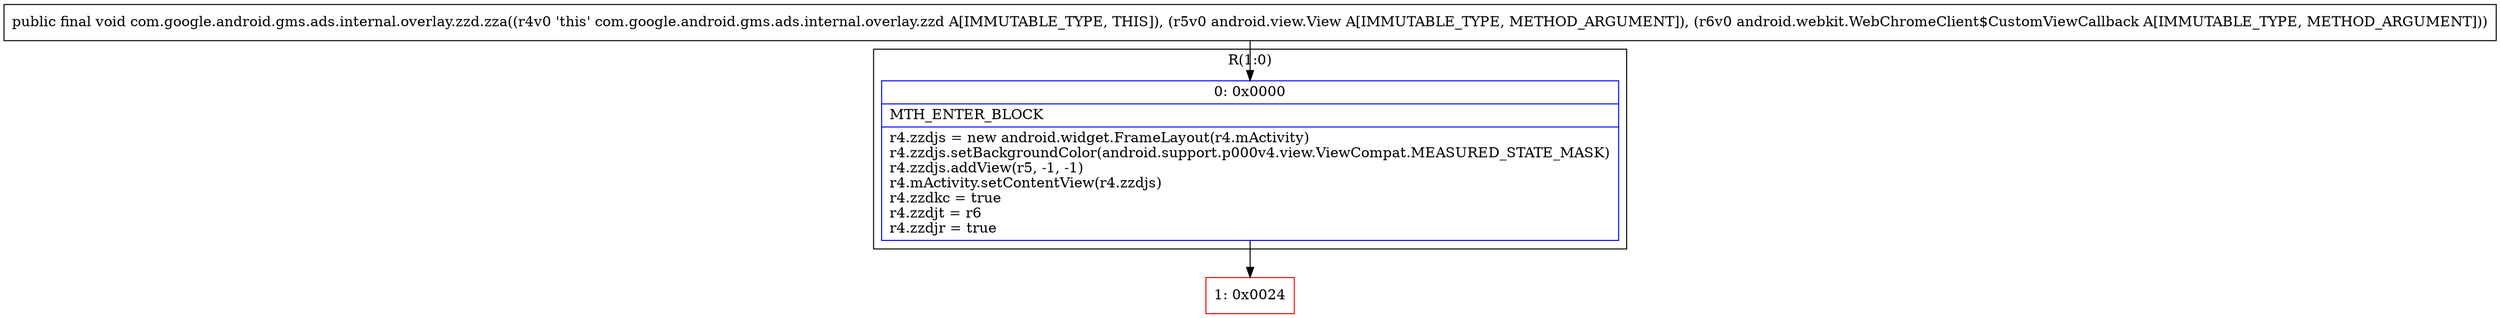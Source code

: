 digraph "CFG forcom.google.android.gms.ads.internal.overlay.zzd.zza(Landroid\/view\/View;Landroid\/webkit\/WebChromeClient$CustomViewCallback;)V" {
subgraph cluster_Region_1053827012 {
label = "R(1:0)";
node [shape=record,color=blue];
Node_0 [shape=record,label="{0\:\ 0x0000|MTH_ENTER_BLOCK\l|r4.zzdjs = new android.widget.FrameLayout(r4.mActivity)\lr4.zzdjs.setBackgroundColor(android.support.p000v4.view.ViewCompat.MEASURED_STATE_MASK)\lr4.zzdjs.addView(r5, \-1, \-1)\lr4.mActivity.setContentView(r4.zzdjs)\lr4.zzdkc = true\lr4.zzdjt = r6\lr4.zzdjr = true\l}"];
}
Node_1 [shape=record,color=red,label="{1\:\ 0x0024}"];
MethodNode[shape=record,label="{public final void com.google.android.gms.ads.internal.overlay.zzd.zza((r4v0 'this' com.google.android.gms.ads.internal.overlay.zzd A[IMMUTABLE_TYPE, THIS]), (r5v0 android.view.View A[IMMUTABLE_TYPE, METHOD_ARGUMENT]), (r6v0 android.webkit.WebChromeClient$CustomViewCallback A[IMMUTABLE_TYPE, METHOD_ARGUMENT])) }"];
MethodNode -> Node_0;
Node_0 -> Node_1;
}

